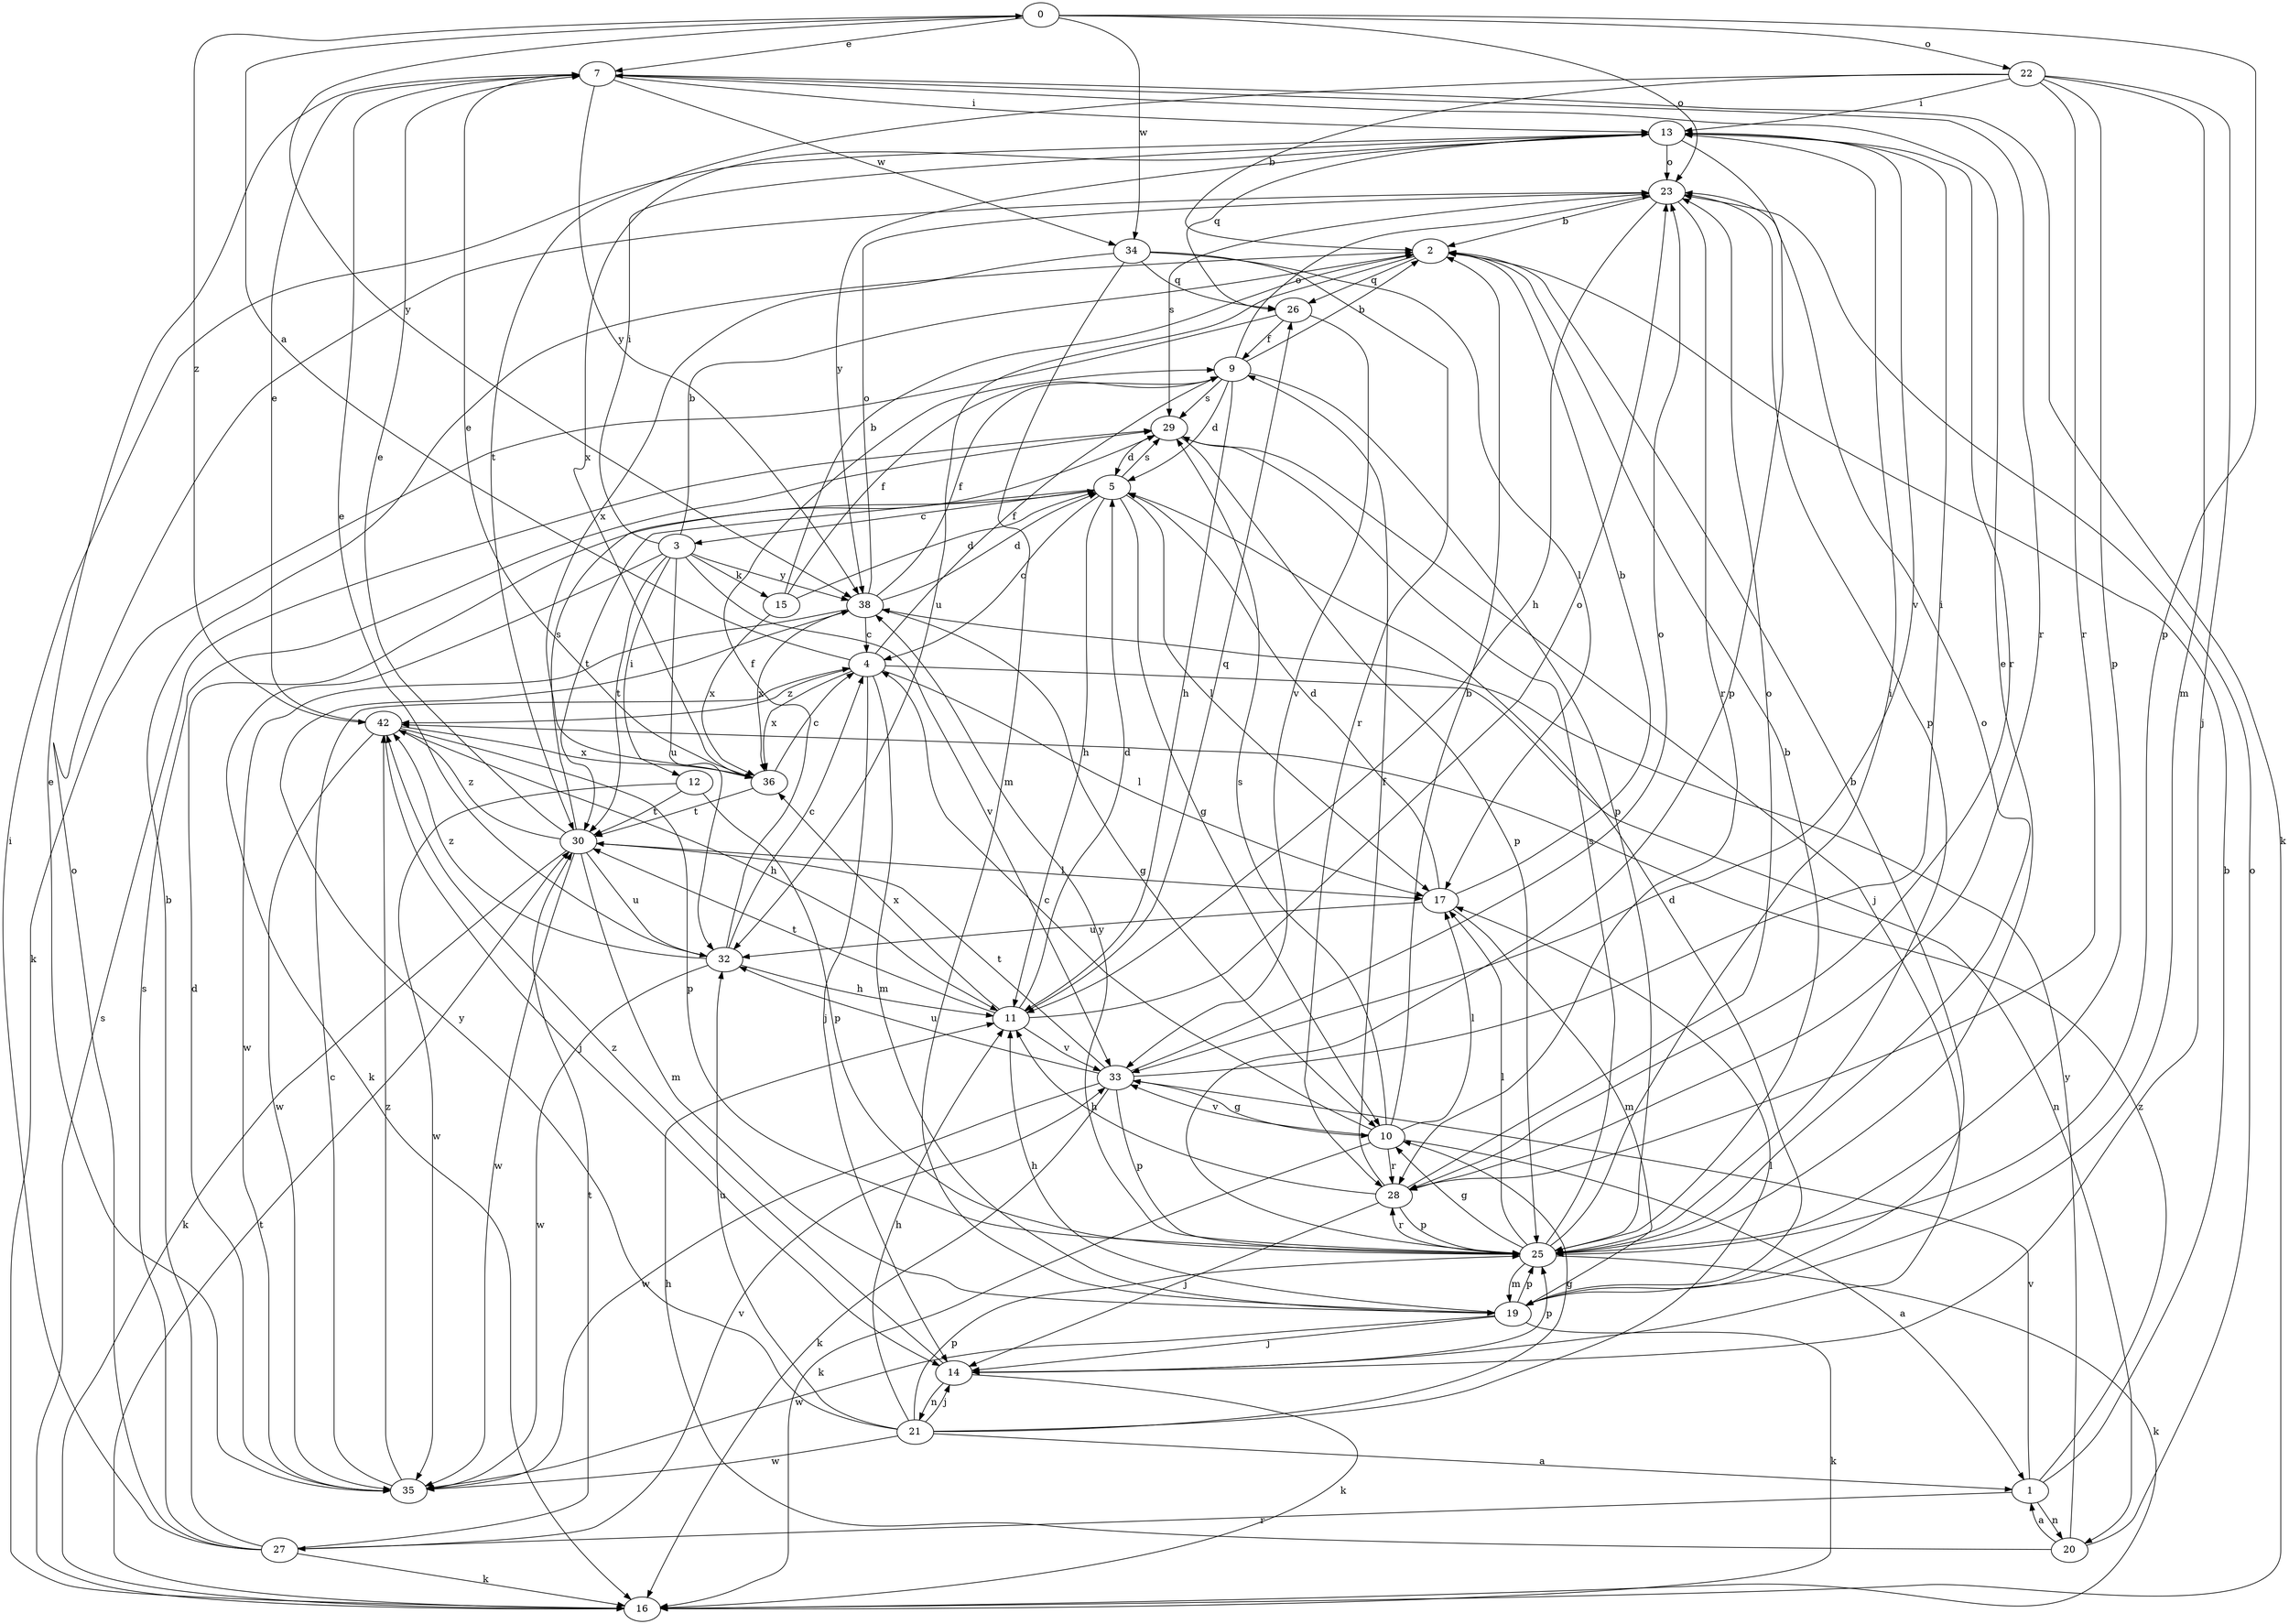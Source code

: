 strict digraph  {
0;
1;
2;
3;
4;
5;
7;
9;
10;
11;
12;
13;
14;
15;
16;
17;
19;
20;
21;
22;
23;
25;
26;
27;
28;
29;
30;
32;
33;
34;
35;
36;
38;
42;
0 -> 7  [label=e];
0 -> 22  [label=o];
0 -> 23  [label=o];
0 -> 25  [label=p];
0 -> 34  [label=w];
0 -> 38  [label=y];
0 -> 42  [label=z];
1 -> 2  [label=b];
1 -> 20  [label=n];
1 -> 27  [label=r];
1 -> 33  [label=v];
1 -> 42  [label=z];
2 -> 26  [label=q];
2 -> 32  [label=u];
3 -> 2  [label=b];
3 -> 12  [label=i];
3 -> 13  [label=i];
3 -> 15  [label=k];
3 -> 16  [label=k];
3 -> 30  [label=t];
3 -> 32  [label=u];
3 -> 33  [label=v];
3 -> 38  [label=y];
4 -> 0  [label=a];
4 -> 9  [label=f];
4 -> 14  [label=j];
4 -> 17  [label=l];
4 -> 19  [label=m];
4 -> 20  [label=n];
4 -> 36  [label=x];
4 -> 42  [label=z];
5 -> 3  [label=c];
5 -> 4  [label=c];
5 -> 10  [label=g];
5 -> 11  [label=h];
5 -> 17  [label=l];
5 -> 29  [label=s];
5 -> 30  [label=t];
7 -> 13  [label=i];
7 -> 16  [label=k];
7 -> 28  [label=r];
7 -> 34  [label=w];
7 -> 38  [label=y];
9 -> 2  [label=b];
9 -> 5  [label=d];
9 -> 11  [label=h];
9 -> 23  [label=o];
9 -> 25  [label=p];
9 -> 29  [label=s];
10 -> 1  [label=a];
10 -> 2  [label=b];
10 -> 4  [label=c];
10 -> 16  [label=k];
10 -> 17  [label=l];
10 -> 28  [label=r];
10 -> 29  [label=s];
10 -> 33  [label=v];
11 -> 5  [label=d];
11 -> 23  [label=o];
11 -> 26  [label=q];
11 -> 30  [label=t];
11 -> 33  [label=v];
11 -> 36  [label=x];
12 -> 25  [label=p];
12 -> 30  [label=t];
12 -> 35  [label=w];
13 -> 23  [label=o];
13 -> 25  [label=p];
13 -> 26  [label=q];
13 -> 28  [label=r];
13 -> 33  [label=v];
13 -> 36  [label=x];
13 -> 38  [label=y];
14 -> 16  [label=k];
14 -> 21  [label=n];
14 -> 25  [label=p];
14 -> 42  [label=z];
15 -> 2  [label=b];
15 -> 5  [label=d];
15 -> 9  [label=f];
15 -> 36  [label=x];
16 -> 29  [label=s];
16 -> 30  [label=t];
17 -> 2  [label=b];
17 -> 5  [label=d];
17 -> 19  [label=m];
17 -> 32  [label=u];
19 -> 2  [label=b];
19 -> 5  [label=d];
19 -> 11  [label=h];
19 -> 14  [label=j];
19 -> 16  [label=k];
19 -> 25  [label=p];
19 -> 35  [label=w];
20 -> 1  [label=a];
20 -> 11  [label=h];
20 -> 23  [label=o];
20 -> 38  [label=y];
21 -> 1  [label=a];
21 -> 10  [label=g];
21 -> 11  [label=h];
21 -> 14  [label=j];
21 -> 17  [label=l];
21 -> 25  [label=p];
21 -> 32  [label=u];
21 -> 35  [label=w];
21 -> 38  [label=y];
22 -> 2  [label=b];
22 -> 13  [label=i];
22 -> 14  [label=j];
22 -> 19  [label=m];
22 -> 25  [label=p];
22 -> 28  [label=r];
22 -> 30  [label=t];
23 -> 2  [label=b];
23 -> 11  [label=h];
23 -> 25  [label=p];
23 -> 28  [label=r];
23 -> 29  [label=s];
25 -> 2  [label=b];
25 -> 7  [label=e];
25 -> 10  [label=g];
25 -> 13  [label=i];
25 -> 16  [label=k];
25 -> 17  [label=l];
25 -> 19  [label=m];
25 -> 23  [label=o];
25 -> 28  [label=r];
25 -> 29  [label=s];
25 -> 38  [label=y];
26 -> 9  [label=f];
26 -> 16  [label=k];
26 -> 33  [label=v];
27 -> 2  [label=b];
27 -> 13  [label=i];
27 -> 16  [label=k];
27 -> 23  [label=o];
27 -> 29  [label=s];
27 -> 30  [label=t];
27 -> 33  [label=v];
28 -> 9  [label=f];
28 -> 11  [label=h];
28 -> 14  [label=j];
28 -> 23  [label=o];
28 -> 25  [label=p];
29 -> 5  [label=d];
29 -> 14  [label=j];
29 -> 25  [label=p];
30 -> 7  [label=e];
30 -> 16  [label=k];
30 -> 17  [label=l];
30 -> 19  [label=m];
30 -> 29  [label=s];
30 -> 32  [label=u];
30 -> 35  [label=w];
30 -> 42  [label=z];
32 -> 4  [label=c];
32 -> 7  [label=e];
32 -> 9  [label=f];
32 -> 11  [label=h];
32 -> 35  [label=w];
32 -> 42  [label=z];
33 -> 10  [label=g];
33 -> 13  [label=i];
33 -> 16  [label=k];
33 -> 23  [label=o];
33 -> 25  [label=p];
33 -> 30  [label=t];
33 -> 32  [label=u];
33 -> 35  [label=w];
34 -> 17  [label=l];
34 -> 19  [label=m];
34 -> 26  [label=q];
34 -> 28  [label=r];
34 -> 36  [label=x];
35 -> 4  [label=c];
35 -> 5  [label=d];
35 -> 7  [label=e];
35 -> 42  [label=z];
36 -> 4  [label=c];
36 -> 7  [label=e];
36 -> 30  [label=t];
38 -> 4  [label=c];
38 -> 5  [label=d];
38 -> 9  [label=f];
38 -> 10  [label=g];
38 -> 23  [label=o];
38 -> 35  [label=w];
38 -> 36  [label=x];
42 -> 7  [label=e];
42 -> 11  [label=h];
42 -> 14  [label=j];
42 -> 25  [label=p];
42 -> 35  [label=w];
42 -> 36  [label=x];
}
